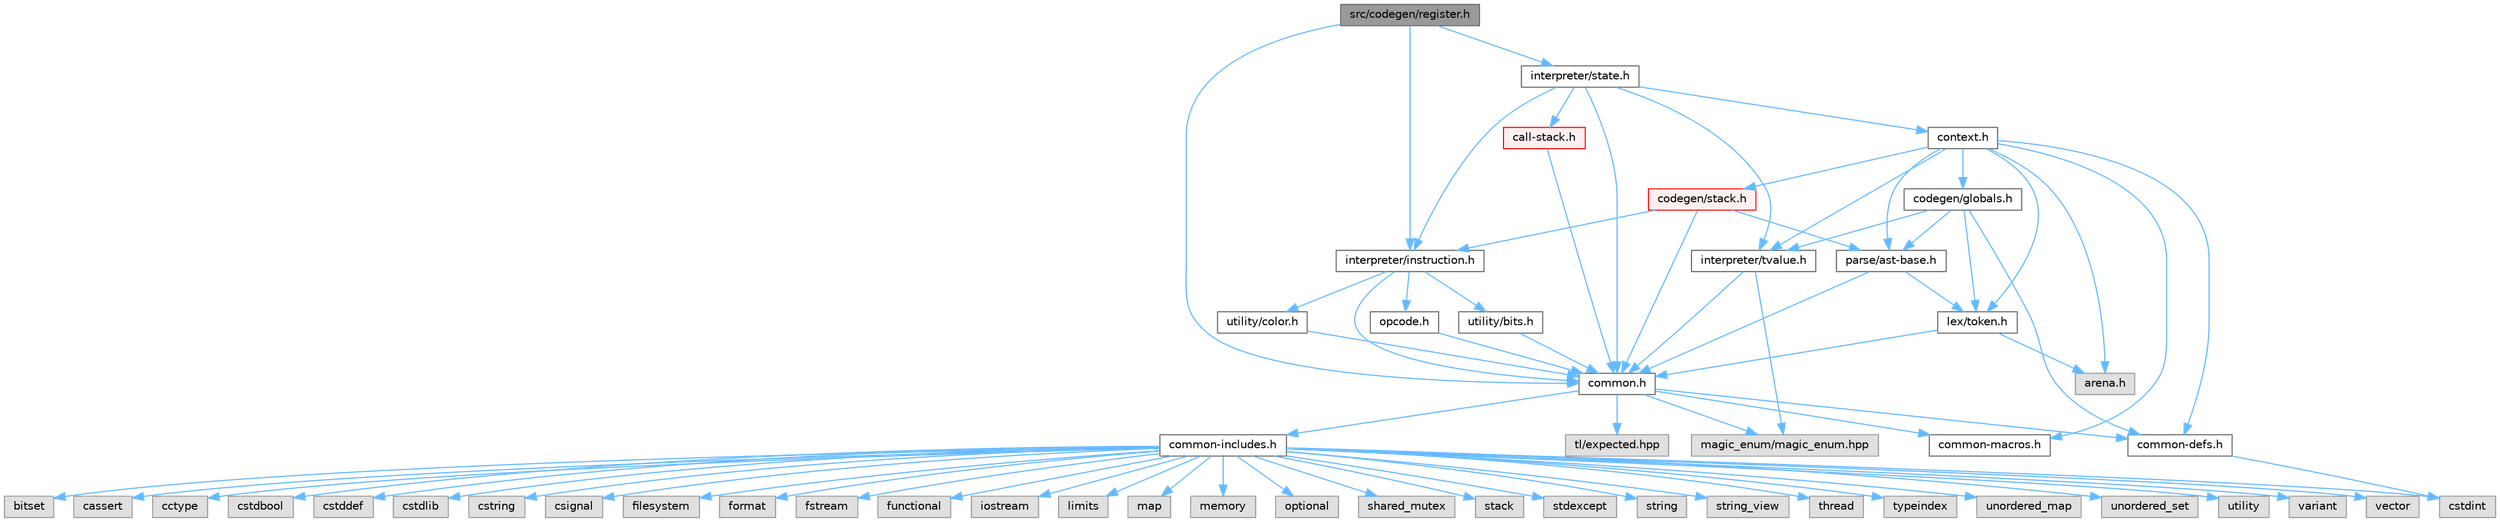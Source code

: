 digraph "src/codegen/register.h"
{
 // LATEX_PDF_SIZE
  bgcolor="transparent";
  edge [fontname=Helvetica,fontsize=10,labelfontname=Helvetica,labelfontsize=10];
  node [fontname=Helvetica,fontsize=10,shape=box,height=0.2,width=0.4];
  Node1 [id="Node000001",label="src/codegen/register.h",height=0.2,width=0.4,color="gray40", fillcolor="grey60", style="filled", fontcolor="black",tooltip="Declares compile-time register semantics."];
  Node1 -> Node2 [id="edge74_Node000001_Node000002",color="steelblue1",style="solid",tooltip=" "];
  Node2 [id="Node000002",label="common.h",height=0.2,width=0.4,color="grey40", fillcolor="white", style="filled",URL="$common_8h_source.html",tooltip=" "];
  Node2 -> Node3 [id="edge75_Node000002_Node000003",color="steelblue1",style="solid",tooltip=" "];
  Node3 [id="Node000003",label="tl/expected.hpp",height=0.2,width=0.4,color="grey60", fillcolor="#E0E0E0", style="filled",tooltip=" "];
  Node2 -> Node4 [id="edge76_Node000002_Node000004",color="steelblue1",style="solid",tooltip=" "];
  Node4 [id="Node000004",label="magic_enum/magic_enum.hpp",height=0.2,width=0.4,color="grey60", fillcolor="#E0E0E0", style="filled",tooltip=" "];
  Node2 -> Node5 [id="edge77_Node000002_Node000005",color="steelblue1",style="solid",tooltip=" "];
  Node5 [id="Node000005",label="common-defs.h",height=0.2,width=0.4,color="grey40", fillcolor="white", style="filled",URL="$common-defs_8h_source.html",tooltip=" "];
  Node5 -> Node6 [id="edge78_Node000005_Node000006",color="steelblue1",style="solid",tooltip=" "];
  Node6 [id="Node000006",label="cstdint",height=0.2,width=0.4,color="grey60", fillcolor="#E0E0E0", style="filled",tooltip=" "];
  Node2 -> Node7 [id="edge79_Node000002_Node000007",color="steelblue1",style="solid",tooltip=" "];
  Node7 [id="Node000007",label="common-macros.h",height=0.2,width=0.4,color="grey40", fillcolor="white", style="filled",URL="$common-macros_8h_source.html",tooltip=" "];
  Node2 -> Node8 [id="edge80_Node000002_Node000008",color="steelblue1",style="solid",tooltip=" "];
  Node8 [id="Node000008",label="common-includes.h",height=0.2,width=0.4,color="grey40", fillcolor="white", style="filled",URL="$common-includes_8h_source.html",tooltip=" "];
  Node8 -> Node9 [id="edge81_Node000008_Node000009",color="steelblue1",style="solid",tooltip=" "];
  Node9 [id="Node000009",label="bitset",height=0.2,width=0.4,color="grey60", fillcolor="#E0E0E0", style="filled",tooltip=" "];
  Node8 -> Node10 [id="edge82_Node000008_Node000010",color="steelblue1",style="solid",tooltip=" "];
  Node10 [id="Node000010",label="cassert",height=0.2,width=0.4,color="grey60", fillcolor="#E0E0E0", style="filled",tooltip=" "];
  Node8 -> Node11 [id="edge83_Node000008_Node000011",color="steelblue1",style="solid",tooltip=" "];
  Node11 [id="Node000011",label="cctype",height=0.2,width=0.4,color="grey60", fillcolor="#E0E0E0", style="filled",tooltip=" "];
  Node8 -> Node12 [id="edge84_Node000008_Node000012",color="steelblue1",style="solid",tooltip=" "];
  Node12 [id="Node000012",label="cstdbool",height=0.2,width=0.4,color="grey60", fillcolor="#E0E0E0", style="filled",tooltip=" "];
  Node8 -> Node13 [id="edge85_Node000008_Node000013",color="steelblue1",style="solid",tooltip=" "];
  Node13 [id="Node000013",label="cstddef",height=0.2,width=0.4,color="grey60", fillcolor="#E0E0E0", style="filled",tooltip=" "];
  Node8 -> Node6 [id="edge86_Node000008_Node000006",color="steelblue1",style="solid",tooltip=" "];
  Node8 -> Node14 [id="edge87_Node000008_Node000014",color="steelblue1",style="solid",tooltip=" "];
  Node14 [id="Node000014",label="cstdlib",height=0.2,width=0.4,color="grey60", fillcolor="#E0E0E0", style="filled",tooltip=" "];
  Node8 -> Node15 [id="edge88_Node000008_Node000015",color="steelblue1",style="solid",tooltip=" "];
  Node15 [id="Node000015",label="cstring",height=0.2,width=0.4,color="grey60", fillcolor="#E0E0E0", style="filled",tooltip=" "];
  Node8 -> Node16 [id="edge89_Node000008_Node000016",color="steelblue1",style="solid",tooltip=" "];
  Node16 [id="Node000016",label="csignal",height=0.2,width=0.4,color="grey60", fillcolor="#E0E0E0", style="filled",tooltip=" "];
  Node8 -> Node17 [id="edge90_Node000008_Node000017",color="steelblue1",style="solid",tooltip=" "];
  Node17 [id="Node000017",label="filesystem",height=0.2,width=0.4,color="grey60", fillcolor="#E0E0E0", style="filled",tooltip=" "];
  Node8 -> Node18 [id="edge91_Node000008_Node000018",color="steelblue1",style="solid",tooltip=" "];
  Node18 [id="Node000018",label="format",height=0.2,width=0.4,color="grey60", fillcolor="#E0E0E0", style="filled",tooltip=" "];
  Node8 -> Node19 [id="edge92_Node000008_Node000019",color="steelblue1",style="solid",tooltip=" "];
  Node19 [id="Node000019",label="fstream",height=0.2,width=0.4,color="grey60", fillcolor="#E0E0E0", style="filled",tooltip=" "];
  Node8 -> Node20 [id="edge93_Node000008_Node000020",color="steelblue1",style="solid",tooltip=" "];
  Node20 [id="Node000020",label="functional",height=0.2,width=0.4,color="grey60", fillcolor="#E0E0E0", style="filled",tooltip=" "];
  Node8 -> Node21 [id="edge94_Node000008_Node000021",color="steelblue1",style="solid",tooltip=" "];
  Node21 [id="Node000021",label="iostream",height=0.2,width=0.4,color="grey60", fillcolor="#E0E0E0", style="filled",tooltip=" "];
  Node8 -> Node22 [id="edge95_Node000008_Node000022",color="steelblue1",style="solid",tooltip=" "];
  Node22 [id="Node000022",label="limits",height=0.2,width=0.4,color="grey60", fillcolor="#E0E0E0", style="filled",tooltip=" "];
  Node8 -> Node23 [id="edge96_Node000008_Node000023",color="steelblue1",style="solid",tooltip=" "];
  Node23 [id="Node000023",label="map",height=0.2,width=0.4,color="grey60", fillcolor="#E0E0E0", style="filled",tooltip=" "];
  Node8 -> Node24 [id="edge97_Node000008_Node000024",color="steelblue1",style="solid",tooltip=" "];
  Node24 [id="Node000024",label="memory",height=0.2,width=0.4,color="grey60", fillcolor="#E0E0E0", style="filled",tooltip=" "];
  Node8 -> Node25 [id="edge98_Node000008_Node000025",color="steelblue1",style="solid",tooltip=" "];
  Node25 [id="Node000025",label="optional",height=0.2,width=0.4,color="grey60", fillcolor="#E0E0E0", style="filled",tooltip=" "];
  Node8 -> Node26 [id="edge99_Node000008_Node000026",color="steelblue1",style="solid",tooltip=" "];
  Node26 [id="Node000026",label="shared_mutex",height=0.2,width=0.4,color="grey60", fillcolor="#E0E0E0", style="filled",tooltip=" "];
  Node8 -> Node27 [id="edge100_Node000008_Node000027",color="steelblue1",style="solid",tooltip=" "];
  Node27 [id="Node000027",label="stack",height=0.2,width=0.4,color="grey60", fillcolor="#E0E0E0", style="filled",tooltip=" "];
  Node8 -> Node28 [id="edge101_Node000008_Node000028",color="steelblue1",style="solid",tooltip=" "];
  Node28 [id="Node000028",label="stdexcept",height=0.2,width=0.4,color="grey60", fillcolor="#E0E0E0", style="filled",tooltip=" "];
  Node8 -> Node29 [id="edge102_Node000008_Node000029",color="steelblue1",style="solid",tooltip=" "];
  Node29 [id="Node000029",label="string",height=0.2,width=0.4,color="grey60", fillcolor="#E0E0E0", style="filled",tooltip=" "];
  Node8 -> Node30 [id="edge103_Node000008_Node000030",color="steelblue1",style="solid",tooltip=" "];
  Node30 [id="Node000030",label="string_view",height=0.2,width=0.4,color="grey60", fillcolor="#E0E0E0", style="filled",tooltip=" "];
  Node8 -> Node31 [id="edge104_Node000008_Node000031",color="steelblue1",style="solid",tooltip=" "];
  Node31 [id="Node000031",label="thread",height=0.2,width=0.4,color="grey60", fillcolor="#E0E0E0", style="filled",tooltip=" "];
  Node8 -> Node32 [id="edge105_Node000008_Node000032",color="steelblue1",style="solid",tooltip=" "];
  Node32 [id="Node000032",label="typeindex",height=0.2,width=0.4,color="grey60", fillcolor="#E0E0E0", style="filled",tooltip=" "];
  Node8 -> Node33 [id="edge106_Node000008_Node000033",color="steelblue1",style="solid",tooltip=" "];
  Node33 [id="Node000033",label="unordered_map",height=0.2,width=0.4,color="grey60", fillcolor="#E0E0E0", style="filled",tooltip=" "];
  Node8 -> Node34 [id="edge107_Node000008_Node000034",color="steelblue1",style="solid",tooltip=" "];
  Node34 [id="Node000034",label="unordered_set",height=0.2,width=0.4,color="grey60", fillcolor="#E0E0E0", style="filled",tooltip=" "];
  Node8 -> Node35 [id="edge108_Node000008_Node000035",color="steelblue1",style="solid",tooltip=" "];
  Node35 [id="Node000035",label="utility",height=0.2,width=0.4,color="grey60", fillcolor="#E0E0E0", style="filled",tooltip=" "];
  Node8 -> Node36 [id="edge109_Node000008_Node000036",color="steelblue1",style="solid",tooltip=" "];
  Node36 [id="Node000036",label="variant",height=0.2,width=0.4,color="grey60", fillcolor="#E0E0E0", style="filled",tooltip=" "];
  Node8 -> Node37 [id="edge110_Node000008_Node000037",color="steelblue1",style="solid",tooltip=" "];
  Node37 [id="Node000037",label="vector",height=0.2,width=0.4,color="grey60", fillcolor="#E0E0E0", style="filled",tooltip=" "];
  Node1 -> Node38 [id="edge111_Node000001_Node000038",color="steelblue1",style="solid",tooltip=" "];
  Node38 [id="Node000038",label="interpreter/state.h",height=0.2,width=0.4,color="grey40", fillcolor="white", style="filled",URL="$state_8h_source.html",tooltip=" "];
  Node38 -> Node2 [id="edge112_Node000038_Node000002",color="steelblue1",style="solid",tooltip=" "];
  Node38 -> Node39 [id="edge113_Node000038_Node000039",color="steelblue1",style="solid",tooltip=" "];
  Node39 [id="Node000039",label="context.h",height=0.2,width=0.4,color="grey40", fillcolor="white", style="filled",URL="$context_8h_source.html",tooltip=" "];
  Node39 -> Node5 [id="edge114_Node000039_Node000005",color="steelblue1",style="solid",tooltip=" "];
  Node39 -> Node7 [id="edge115_Node000039_Node000007",color="steelblue1",style="solid",tooltip=" "];
  Node39 -> Node40 [id="edge116_Node000039_Node000040",color="steelblue1",style="solid",tooltip=" "];
  Node40 [id="Node000040",label="arena.h",height=0.2,width=0.4,color="grey60", fillcolor="#E0E0E0", style="filled",tooltip=" "];
  Node39 -> Node41 [id="edge117_Node000039_Node000041",color="steelblue1",style="solid",tooltip=" "];
  Node41 [id="Node000041",label="lex/token.h",height=0.2,width=0.4,color="grey40", fillcolor="white", style="filled",URL="$token_8h_source.html",tooltip=" "];
  Node41 -> Node2 [id="edge118_Node000041_Node000002",color="steelblue1",style="solid",tooltip=" "];
  Node41 -> Node40 [id="edge119_Node000041_Node000040",color="steelblue1",style="solid",tooltip=" "];
  Node39 -> Node42 [id="edge120_Node000039_Node000042",color="steelblue1",style="solid",tooltip=" "];
  Node42 [id="Node000042",label="parse/ast-base.h",height=0.2,width=0.4,color="grey40", fillcolor="white", style="filled",URL="$ast-base_8h_source.html",tooltip=" "];
  Node42 -> Node2 [id="edge121_Node000042_Node000002",color="steelblue1",style="solid",tooltip=" "];
  Node42 -> Node41 [id="edge122_Node000042_Node000041",color="steelblue1",style="solid",tooltip=" "];
  Node39 -> Node43 [id="edge123_Node000039_Node000043",color="steelblue1",style="solid",tooltip=" "];
  Node43 [id="Node000043",label="codegen/globals.h",height=0.2,width=0.4,color="grey40", fillcolor="white", style="filled",URL="$globals_8h.html",tooltip="Declares all necessary components for the compiler to track global variables."];
  Node43 -> Node5 [id="edge124_Node000043_Node000005",color="steelblue1",style="solid",tooltip=" "];
  Node43 -> Node41 [id="edge125_Node000043_Node000041",color="steelblue1",style="solid",tooltip=" "];
  Node43 -> Node42 [id="edge126_Node000043_Node000042",color="steelblue1",style="solid",tooltip=" "];
  Node43 -> Node44 [id="edge127_Node000043_Node000044",color="steelblue1",style="solid",tooltip=" "];
  Node44 [id="Node000044",label="interpreter/tvalue.h",height=0.2,width=0.4,color="grey40", fillcolor="white", style="filled",URL="$tvalue_8h_source.html",tooltip=" "];
  Node44 -> Node2 [id="edge128_Node000044_Node000002",color="steelblue1",style="solid",tooltip=" "];
  Node44 -> Node4 [id="edge129_Node000044_Node000004",color="steelblue1",style="solid",tooltip=" "];
  Node39 -> Node45 [id="edge130_Node000039_Node000045",color="steelblue1",style="solid",tooltip=" "];
  Node45 [id="Node000045",label="codegen/stack.h",height=0.2,width=0.4,color="red", fillcolor="#FFF0F0", style="filled",URL="$stack_8h.html",tooltip="Declares stack structures used by the compiler."];
  Node45 -> Node2 [id="edge131_Node000045_Node000002",color="steelblue1",style="solid",tooltip=" "];
  Node45 -> Node42 [id="edge132_Node000045_Node000042",color="steelblue1",style="solid",tooltip=" "];
  Node45 -> Node49 [id="edge133_Node000045_Node000049",color="steelblue1",style="solid",tooltip=" "];
  Node49 [id="Node000049",label="interpreter/instruction.h",height=0.2,width=0.4,color="grey40", fillcolor="white", style="filled",URL="$instruction_8h_source.html",tooltip=" "];
  Node49 -> Node2 [id="edge134_Node000049_Node000002",color="steelblue1",style="solid",tooltip=" "];
  Node49 -> Node50 [id="edge135_Node000049_Node000050",color="steelblue1",style="solid",tooltip=" "];
  Node50 [id="Node000050",label="opcode.h",height=0.2,width=0.4,color="grey40", fillcolor="white", style="filled",URL="$opcode_8h_source.html",tooltip=" "];
  Node50 -> Node2 [id="edge136_Node000050_Node000002",color="steelblue1",style="solid",tooltip=" "];
  Node49 -> Node51 [id="edge137_Node000049_Node000051",color="steelblue1",style="solid",tooltip=" "];
  Node51 [id="Node000051",label="utility/bits.h",height=0.2,width=0.4,color="grey40", fillcolor="white", style="filled",URL="$bits_8h_source.html",tooltip=" "];
  Node51 -> Node2 [id="edge138_Node000051_Node000002",color="steelblue1",style="solid",tooltip=" "];
  Node49 -> Node47 [id="edge139_Node000049_Node000047",color="steelblue1",style="solid",tooltip=" "];
  Node47 [id="Node000047",label="utility/color.h",height=0.2,width=0.4,color="grey40", fillcolor="white", style="filled",URL="$color_8h_source.html",tooltip=" "];
  Node47 -> Node2 [id="edge140_Node000047_Node000002",color="steelblue1",style="solid",tooltip=" "];
  Node39 -> Node44 [id="edge141_Node000039_Node000044",color="steelblue1",style="solid",tooltip=" "];
  Node38 -> Node52 [id="edge142_Node000038_Node000052",color="steelblue1",style="solid",tooltip=" "];
  Node52 [id="Node000052",label="call-stack.h",height=0.2,width=0.4,color="red", fillcolor="#FFF0F0", style="filled",URL="$call-stack_8h_source.html",tooltip=" "];
  Node52 -> Node2 [id="edge143_Node000052_Node000002",color="steelblue1",style="solid",tooltip=" "];
  Node38 -> Node49 [id="edge144_Node000038_Node000049",color="steelblue1",style="solid",tooltip=" "];
  Node38 -> Node44 [id="edge145_Node000038_Node000044",color="steelblue1",style="solid",tooltip=" "];
  Node1 -> Node49 [id="edge146_Node000001_Node000049",color="steelblue1",style="solid",tooltip=" "];
}
